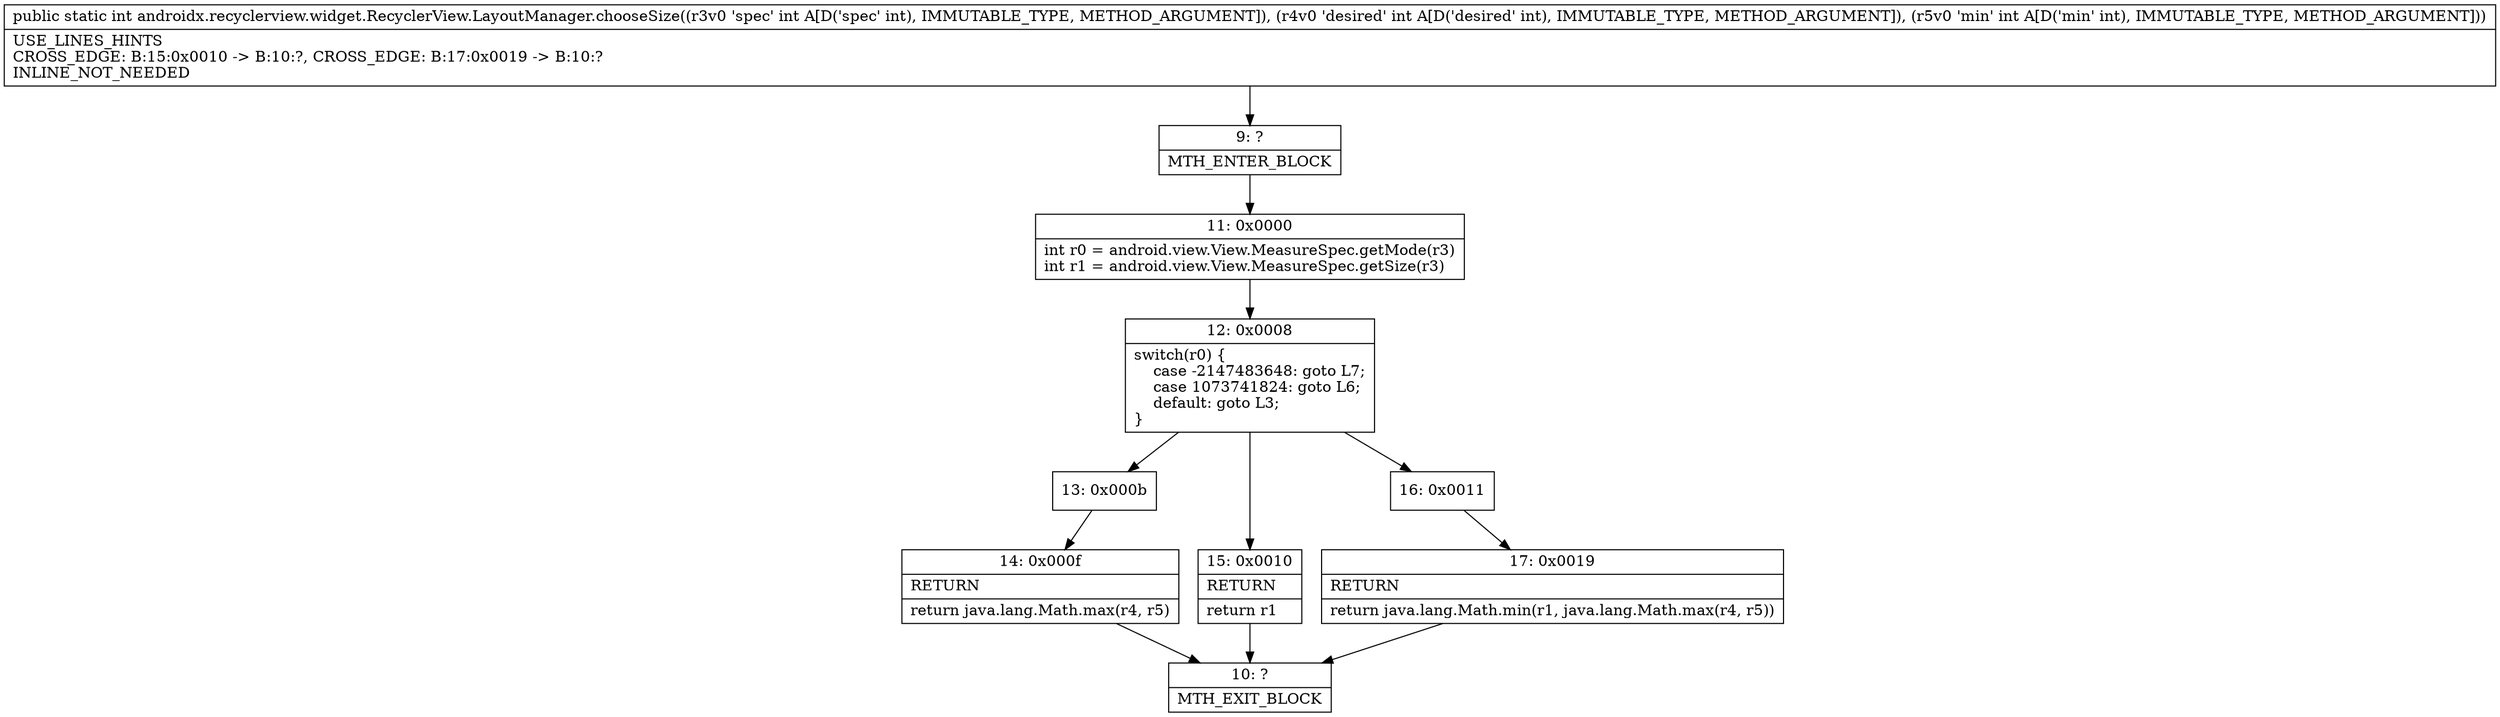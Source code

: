 digraph "CFG forandroidx.recyclerview.widget.RecyclerView.LayoutManager.chooseSize(III)I" {
Node_9 [shape=record,label="{9\:\ ?|MTH_ENTER_BLOCK\l}"];
Node_11 [shape=record,label="{11\:\ 0x0000|int r0 = android.view.View.MeasureSpec.getMode(r3)\lint r1 = android.view.View.MeasureSpec.getSize(r3)\l}"];
Node_12 [shape=record,label="{12\:\ 0x0008|switch(r0) \{\l    case \-2147483648: goto L7;\l    case 1073741824: goto L6;\l    default: goto L3;\l\}\l}"];
Node_13 [shape=record,label="{13\:\ 0x000b}"];
Node_14 [shape=record,label="{14\:\ 0x000f|RETURN\l|return java.lang.Math.max(r4, r5)\l}"];
Node_10 [shape=record,label="{10\:\ ?|MTH_EXIT_BLOCK\l}"];
Node_15 [shape=record,label="{15\:\ 0x0010|RETURN\l|return r1\l}"];
Node_16 [shape=record,label="{16\:\ 0x0011}"];
Node_17 [shape=record,label="{17\:\ 0x0019|RETURN\l|return java.lang.Math.min(r1, java.lang.Math.max(r4, r5))\l}"];
MethodNode[shape=record,label="{public static int androidx.recyclerview.widget.RecyclerView.LayoutManager.chooseSize((r3v0 'spec' int A[D('spec' int), IMMUTABLE_TYPE, METHOD_ARGUMENT]), (r4v0 'desired' int A[D('desired' int), IMMUTABLE_TYPE, METHOD_ARGUMENT]), (r5v0 'min' int A[D('min' int), IMMUTABLE_TYPE, METHOD_ARGUMENT]))  | USE_LINES_HINTS\lCROSS_EDGE: B:15:0x0010 \-\> B:10:?, CROSS_EDGE: B:17:0x0019 \-\> B:10:?\lINLINE_NOT_NEEDED\l}"];
MethodNode -> Node_9;Node_9 -> Node_11;
Node_11 -> Node_12;
Node_12 -> Node_13;
Node_12 -> Node_15;
Node_12 -> Node_16;
Node_13 -> Node_14;
Node_14 -> Node_10;
Node_15 -> Node_10;
Node_16 -> Node_17;
Node_17 -> Node_10;
}

